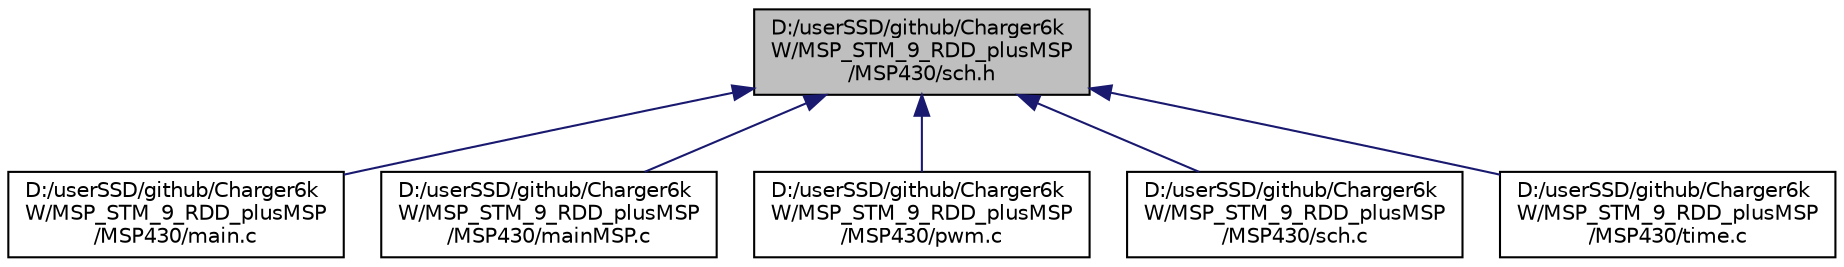 digraph "D:/userSSD/github/Charger6kW/MSP_STM_9_RDD_plusMSP/MSP430/sch.h"
{
 // LATEX_PDF_SIZE
  edge [fontname="Helvetica",fontsize="10",labelfontname="Helvetica",labelfontsize="10"];
  node [fontname="Helvetica",fontsize="10",shape=record];
  Node1 [label="D:/userSSD/github/Charger6k\lW/MSP_STM_9_RDD_plusMSP\l/MSP430/sch.h",height=0.2,width=0.4,color="black", fillcolor="grey75", style="filled", fontcolor="black",tooltip=" "];
  Node1 -> Node2 [dir="back",color="midnightblue",fontsize="10",style="solid"];
  Node2 [label="D:/userSSD/github/Charger6k\lW/MSP_STM_9_RDD_plusMSP\l/MSP430/main.c",height=0.2,width=0.4,color="black", fillcolor="white", style="filled",URL="$main_8c.html",tooltip=" "];
  Node1 -> Node3 [dir="back",color="midnightblue",fontsize="10",style="solid"];
  Node3 [label="D:/userSSD/github/Charger6k\lW/MSP_STM_9_RDD_plusMSP\l/MSP430/mainMSP.c",height=0.2,width=0.4,color="black", fillcolor="white", style="filled",URL="$main_m_s_p_8c.html",tooltip=" "];
  Node1 -> Node4 [dir="back",color="midnightblue",fontsize="10",style="solid"];
  Node4 [label="D:/userSSD/github/Charger6k\lW/MSP_STM_9_RDD_plusMSP\l/MSP430/pwm.c",height=0.2,width=0.4,color="black", fillcolor="white", style="filled",URL="$pwm_8c.html",tooltip=" "];
  Node1 -> Node5 [dir="back",color="midnightblue",fontsize="10",style="solid"];
  Node5 [label="D:/userSSD/github/Charger6k\lW/MSP_STM_9_RDD_plusMSP\l/MSP430/sch.c",height=0.2,width=0.4,color="black", fillcolor="white", style="filled",URL="$sch_8c.html",tooltip=" "];
  Node1 -> Node6 [dir="back",color="midnightblue",fontsize="10",style="solid"];
  Node6 [label="D:/userSSD/github/Charger6k\lW/MSP_STM_9_RDD_plusMSP\l/MSP430/time.c",height=0.2,width=0.4,color="black", fillcolor="white", style="filled",URL="$time_8c.html",tooltip=" "];
}
